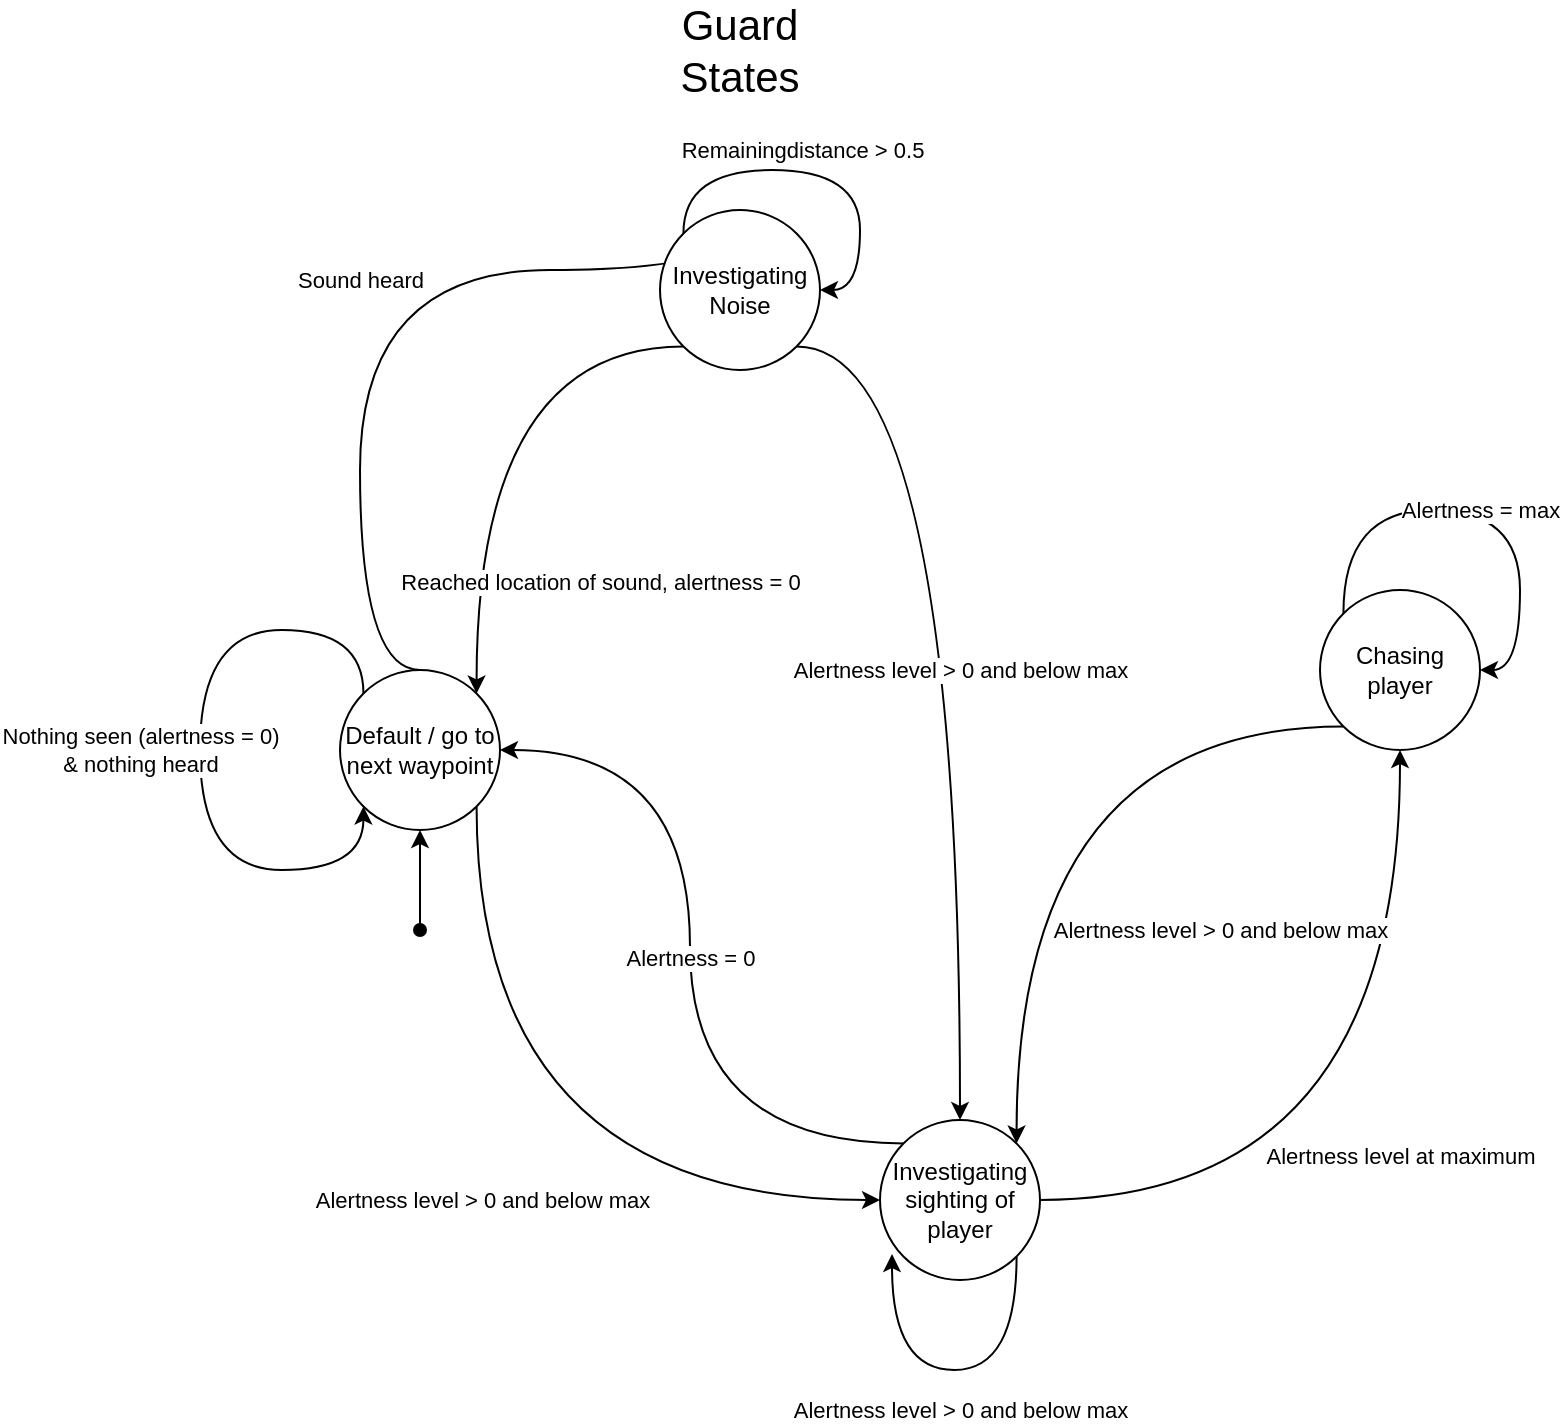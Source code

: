 <mxfile version="14.1.8" type="device"><diagram id="_z_kxemTw84_M1QY5IJ6" name="Page-1"><mxGraphModel dx="1086" dy="1967" grid="1" gridSize="10" guides="1" tooltips="1" connect="1" arrows="1" fold="1" page="1" pageScale="1" pageWidth="827" pageHeight="1169" math="0" shadow="0"><root><mxCell id="0"/><mxCell id="1" parent="0"/><mxCell id="KQuNPY4IeF9uxoqhli7A-9" value="Alertness level &amp;gt; 0 and below max" style="edgeStyle=orthogonalEdgeStyle;curved=1;rounded=0;orthogonalLoop=1;jettySize=auto;html=1;exitX=1;exitY=1;exitDx=0;exitDy=0;entryX=0;entryY=0.5;entryDx=0;entryDy=0;" edge="1" parent="1" source="KQuNPY4IeF9uxoqhli7A-1" target="KQuNPY4IeF9uxoqhli7A-4"><mxGeometry relative="1" as="geometry"><Array as="points"><mxPoint x="288" y="545"/></Array></mxGeometry></mxCell><mxCell id="KQuNPY4IeF9uxoqhli7A-13" value="Sound heard" style="edgeStyle=orthogonalEdgeStyle;curved=1;rounded=0;orthogonalLoop=1;jettySize=auto;html=1;exitX=0.5;exitY=0;exitDx=0;exitDy=0;entryX=0.5;entryY=0;entryDx=0;entryDy=0;" edge="1" parent="1" source="KQuNPY4IeF9uxoqhli7A-1" target="KQuNPY4IeF9uxoqhli7A-2"><mxGeometry relative="1" as="geometry"><Array as="points"><mxPoint x="230" y="280"/><mxPoint x="230" y="80"/><mxPoint x="420" y="80"/></Array></mxGeometry></mxCell><mxCell id="KQuNPY4IeF9uxoqhli7A-1" value="Default / go to next waypoint" style="ellipse;whiteSpace=wrap;html=1;aspect=fixed;" vertex="1" parent="1"><mxGeometry x="220" y="280" width="80" height="80" as="geometry"/></mxCell><mxCell id="KQuNPY4IeF9uxoqhli7A-14" value="Reached location of sound, alertness = 0" style="edgeStyle=orthogonalEdgeStyle;curved=1;rounded=0;orthogonalLoop=1;jettySize=auto;html=1;exitX=0;exitY=1;exitDx=0;exitDy=0;entryX=1;entryY=0;entryDx=0;entryDy=0;" edge="1" parent="1" source="KQuNPY4IeF9uxoqhli7A-2" target="KQuNPY4IeF9uxoqhli7A-1"><mxGeometry x="0.597" y="62" relative="1" as="geometry"><mxPoint as="offset"/></mxGeometry></mxCell><mxCell id="KQuNPY4IeF9uxoqhli7A-16" style="edgeStyle=orthogonalEdgeStyle;curved=1;rounded=0;orthogonalLoop=1;jettySize=auto;html=1;entryX=0.5;entryY=0;entryDx=0;entryDy=0;exitX=1;exitY=1;exitDx=0;exitDy=0;" edge="1" parent="1" source="KQuNPY4IeF9uxoqhli7A-2" target="KQuNPY4IeF9uxoqhli7A-4"><mxGeometry relative="1" as="geometry"/></mxCell><mxCell id="KQuNPY4IeF9uxoqhli7A-17" value="Alertness level &amp;gt; 0 and below max" style="edgeLabel;html=1;align=center;verticalAlign=middle;resizable=0;points=[];" vertex="1" connectable="0" parent="KQuNPY4IeF9uxoqhli7A-16"><mxGeometry x="-0.125" relative="1" as="geometry"><mxPoint y="38.42" as="offset"/></mxGeometry></mxCell><mxCell id="KQuNPY4IeF9uxoqhli7A-2" value="Investigating Noise" style="ellipse;whiteSpace=wrap;html=1;aspect=fixed;" vertex="1" parent="1"><mxGeometry x="380" y="50" width="80" height="80" as="geometry"/></mxCell><mxCell id="KQuNPY4IeF9uxoqhli7A-10" value="Alertness level at maximum" style="edgeStyle=orthogonalEdgeStyle;curved=1;rounded=0;orthogonalLoop=1;jettySize=auto;html=1;exitX=1;exitY=0.5;exitDx=0;exitDy=0;entryX=0.5;entryY=1;entryDx=0;entryDy=0;" edge="1" parent="1" source="KQuNPY4IeF9uxoqhli7A-4" target="KQuNPY4IeF9uxoqhli7A-5"><mxGeometry relative="1" as="geometry"/></mxCell><mxCell id="KQuNPY4IeF9uxoqhli7A-25" value="Alertness = 0" style="edgeStyle=orthogonalEdgeStyle;curved=1;rounded=0;orthogonalLoop=1;jettySize=auto;html=1;exitX=0;exitY=0;exitDx=0;exitDy=0;entryX=1;entryY=0.5;entryDx=0;entryDy=0;" edge="1" parent="1" source="KQuNPY4IeF9uxoqhli7A-4" target="KQuNPY4IeF9uxoqhli7A-1"><mxGeometry relative="1" as="geometry"/></mxCell><mxCell id="KQuNPY4IeF9uxoqhli7A-4" value="Investigating sighting of player" style="ellipse;whiteSpace=wrap;html=1;aspect=fixed;" vertex="1" parent="1"><mxGeometry x="490" y="505" width="80" height="80" as="geometry"/></mxCell><mxCell id="KQuNPY4IeF9uxoqhli7A-11" style="edgeStyle=orthogonalEdgeStyle;curved=1;rounded=0;orthogonalLoop=1;jettySize=auto;html=1;exitX=0;exitY=1;exitDx=0;exitDy=0;entryX=1;entryY=0;entryDx=0;entryDy=0;" edge="1" parent="1" source="KQuNPY4IeF9uxoqhli7A-5" target="KQuNPY4IeF9uxoqhli7A-4"><mxGeometry relative="1" as="geometry"/></mxCell><mxCell id="KQuNPY4IeF9uxoqhli7A-12" value="Alertness level &amp;gt; 0 and below max" style="edgeLabel;html=1;align=center;verticalAlign=middle;resizable=0;points=[];" vertex="1" connectable="0" parent="KQuNPY4IeF9uxoqhli7A-11"><mxGeometry x="0.357" y="21" relative="1" as="geometry"><mxPoint x="80.7" y="12.11" as="offset"/></mxGeometry></mxCell><mxCell id="KQuNPY4IeF9uxoqhli7A-5" value="Chasing player" style="ellipse;whiteSpace=wrap;html=1;aspect=fixed;" vertex="1" parent="1"><mxGeometry x="710" y="240" width="80" height="80" as="geometry"/></mxCell><mxCell id="KQuNPY4IeF9uxoqhli7A-8" value="Nothing seen (alertness = 0) &lt;br&gt;&amp;amp; nothing heard" style="edgeStyle=orthogonalEdgeStyle;rounded=0;orthogonalLoop=1;jettySize=auto;html=1;exitX=0;exitY=0;exitDx=0;exitDy=0;entryX=0;entryY=1;entryDx=0;entryDy=0;curved=1;" edge="1" parent="1" source="KQuNPY4IeF9uxoqhli7A-1" target="KQuNPY4IeF9uxoqhli7A-1"><mxGeometry y="-30" relative="1" as="geometry"><Array as="points"><mxPoint x="232" y="260"/><mxPoint x="150" y="260"/><mxPoint x="150" y="380"/><mxPoint x="232" y="380"/></Array><mxPoint as="offset"/></mxGeometry></mxCell><mxCell id="KQuNPY4IeF9uxoqhli7A-19" value="Alertness = max" style="edgeStyle=orthogonalEdgeStyle;curved=1;rounded=0;orthogonalLoop=1;jettySize=auto;html=1;exitX=0;exitY=0;exitDx=0;exitDy=0;entryX=1;entryY=0.5;entryDx=0;entryDy=0;" edge="1" parent="1" source="KQuNPY4IeF9uxoqhli7A-5" target="KQuNPY4IeF9uxoqhli7A-5"><mxGeometry relative="1" as="geometry"><Array as="points"><mxPoint x="722" y="200"/><mxPoint x="810" y="200"/><mxPoint x="810" y="280"/></Array></mxGeometry></mxCell><mxCell id="KQuNPY4IeF9uxoqhli7A-21" style="edgeStyle=orthogonalEdgeStyle;curved=1;rounded=0;orthogonalLoop=1;jettySize=auto;html=1;exitX=0;exitY=0;exitDx=0;exitDy=0;entryX=1;entryY=0.5;entryDx=0;entryDy=0;" edge="1" parent="1" source="KQuNPY4IeF9uxoqhli7A-2" target="KQuNPY4IeF9uxoqhli7A-2"><mxGeometry relative="1" as="geometry"/></mxCell><mxCell id="KQuNPY4IeF9uxoqhli7A-22" value="Remainingdistance &amp;gt; 0.5" style="edgeLabel;html=1;align=center;verticalAlign=middle;resizable=0;points=[];" vertex="1" connectable="0" parent="KQuNPY4IeF9uxoqhli7A-21"><mxGeometry x="-0.09" y="-3" relative="1" as="geometry"><mxPoint y="-13" as="offset"/></mxGeometry></mxCell><mxCell id="KQuNPY4IeF9uxoqhli7A-23" value="Alertness level &amp;gt; 0 and below max" style="edgeStyle=orthogonalEdgeStyle;curved=1;rounded=0;orthogonalLoop=1;jettySize=auto;html=1;exitX=1;exitY=1;exitDx=0;exitDy=0;entryX=0.075;entryY=0.838;entryDx=0;entryDy=0;entryPerimeter=0;" edge="1" parent="1" source="KQuNPY4IeF9uxoqhli7A-4" target="KQuNPY4IeF9uxoqhli7A-4"><mxGeometry x="-0.039" y="20" relative="1" as="geometry"><Array as="points"><mxPoint x="558" y="630"/><mxPoint x="496" y="630"/></Array><mxPoint as="offset"/></mxGeometry></mxCell><mxCell id="KQuNPY4IeF9uxoqhli7A-26" value="&lt;font style=&quot;font-size: 21px&quot;&gt;Guard States&lt;/font&gt;" style="text;html=1;strokeColor=none;fillColor=none;align=center;verticalAlign=middle;whiteSpace=wrap;rounded=0;" vertex="1" parent="1"><mxGeometry x="400" y="-40" width="40" height="20" as="geometry"/></mxCell><mxCell id="KQuNPY4IeF9uxoqhli7A-27" value="" style="endArrow=classic;html=1;entryX=0.5;entryY=1;entryDx=0;entryDy=0;startArrow=oval;startFill=1;" edge="1" parent="1" target="KQuNPY4IeF9uxoqhli7A-1"><mxGeometry width="50" height="50" relative="1" as="geometry"><mxPoint x="260" y="410" as="sourcePoint"/><mxPoint x="440" y="320" as="targetPoint"/></mxGeometry></mxCell></root></mxGraphModel></diagram></mxfile>